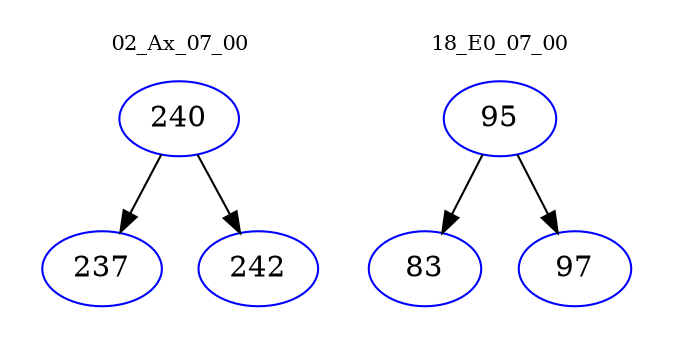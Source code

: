 digraph{
subgraph cluster_0 {
color = white
label = "02_Ax_07_00";
fontsize=10;
T0_240 [label="240", color="blue"]
T0_240 -> T0_237 [color="black"]
T0_237 [label="237", color="blue"]
T0_240 -> T0_242 [color="black"]
T0_242 [label="242", color="blue"]
}
subgraph cluster_1 {
color = white
label = "18_E0_07_00";
fontsize=10;
T1_95 [label="95", color="blue"]
T1_95 -> T1_83 [color="black"]
T1_83 [label="83", color="blue"]
T1_95 -> T1_97 [color="black"]
T1_97 [label="97", color="blue"]
}
}

